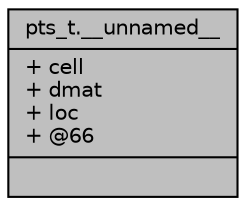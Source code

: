digraph "pts_t.__unnamed__"
{
 // INTERACTIVE_SVG=YES
  bgcolor="transparent";
  edge [fontname="Helvetica",fontsize="10",labelfontname="Helvetica",labelfontsize="10"];
  node [fontname="Helvetica",fontsize="10",shape=record];
  Node196 [label="{pts_t.__unnamed__\n|+ cell\l+ dmat\l+ loc\l+ @66\l|}",height=0.2,width=0.4,color="black", fillcolor="grey75", style="filled", fontcolor="black"];
}
